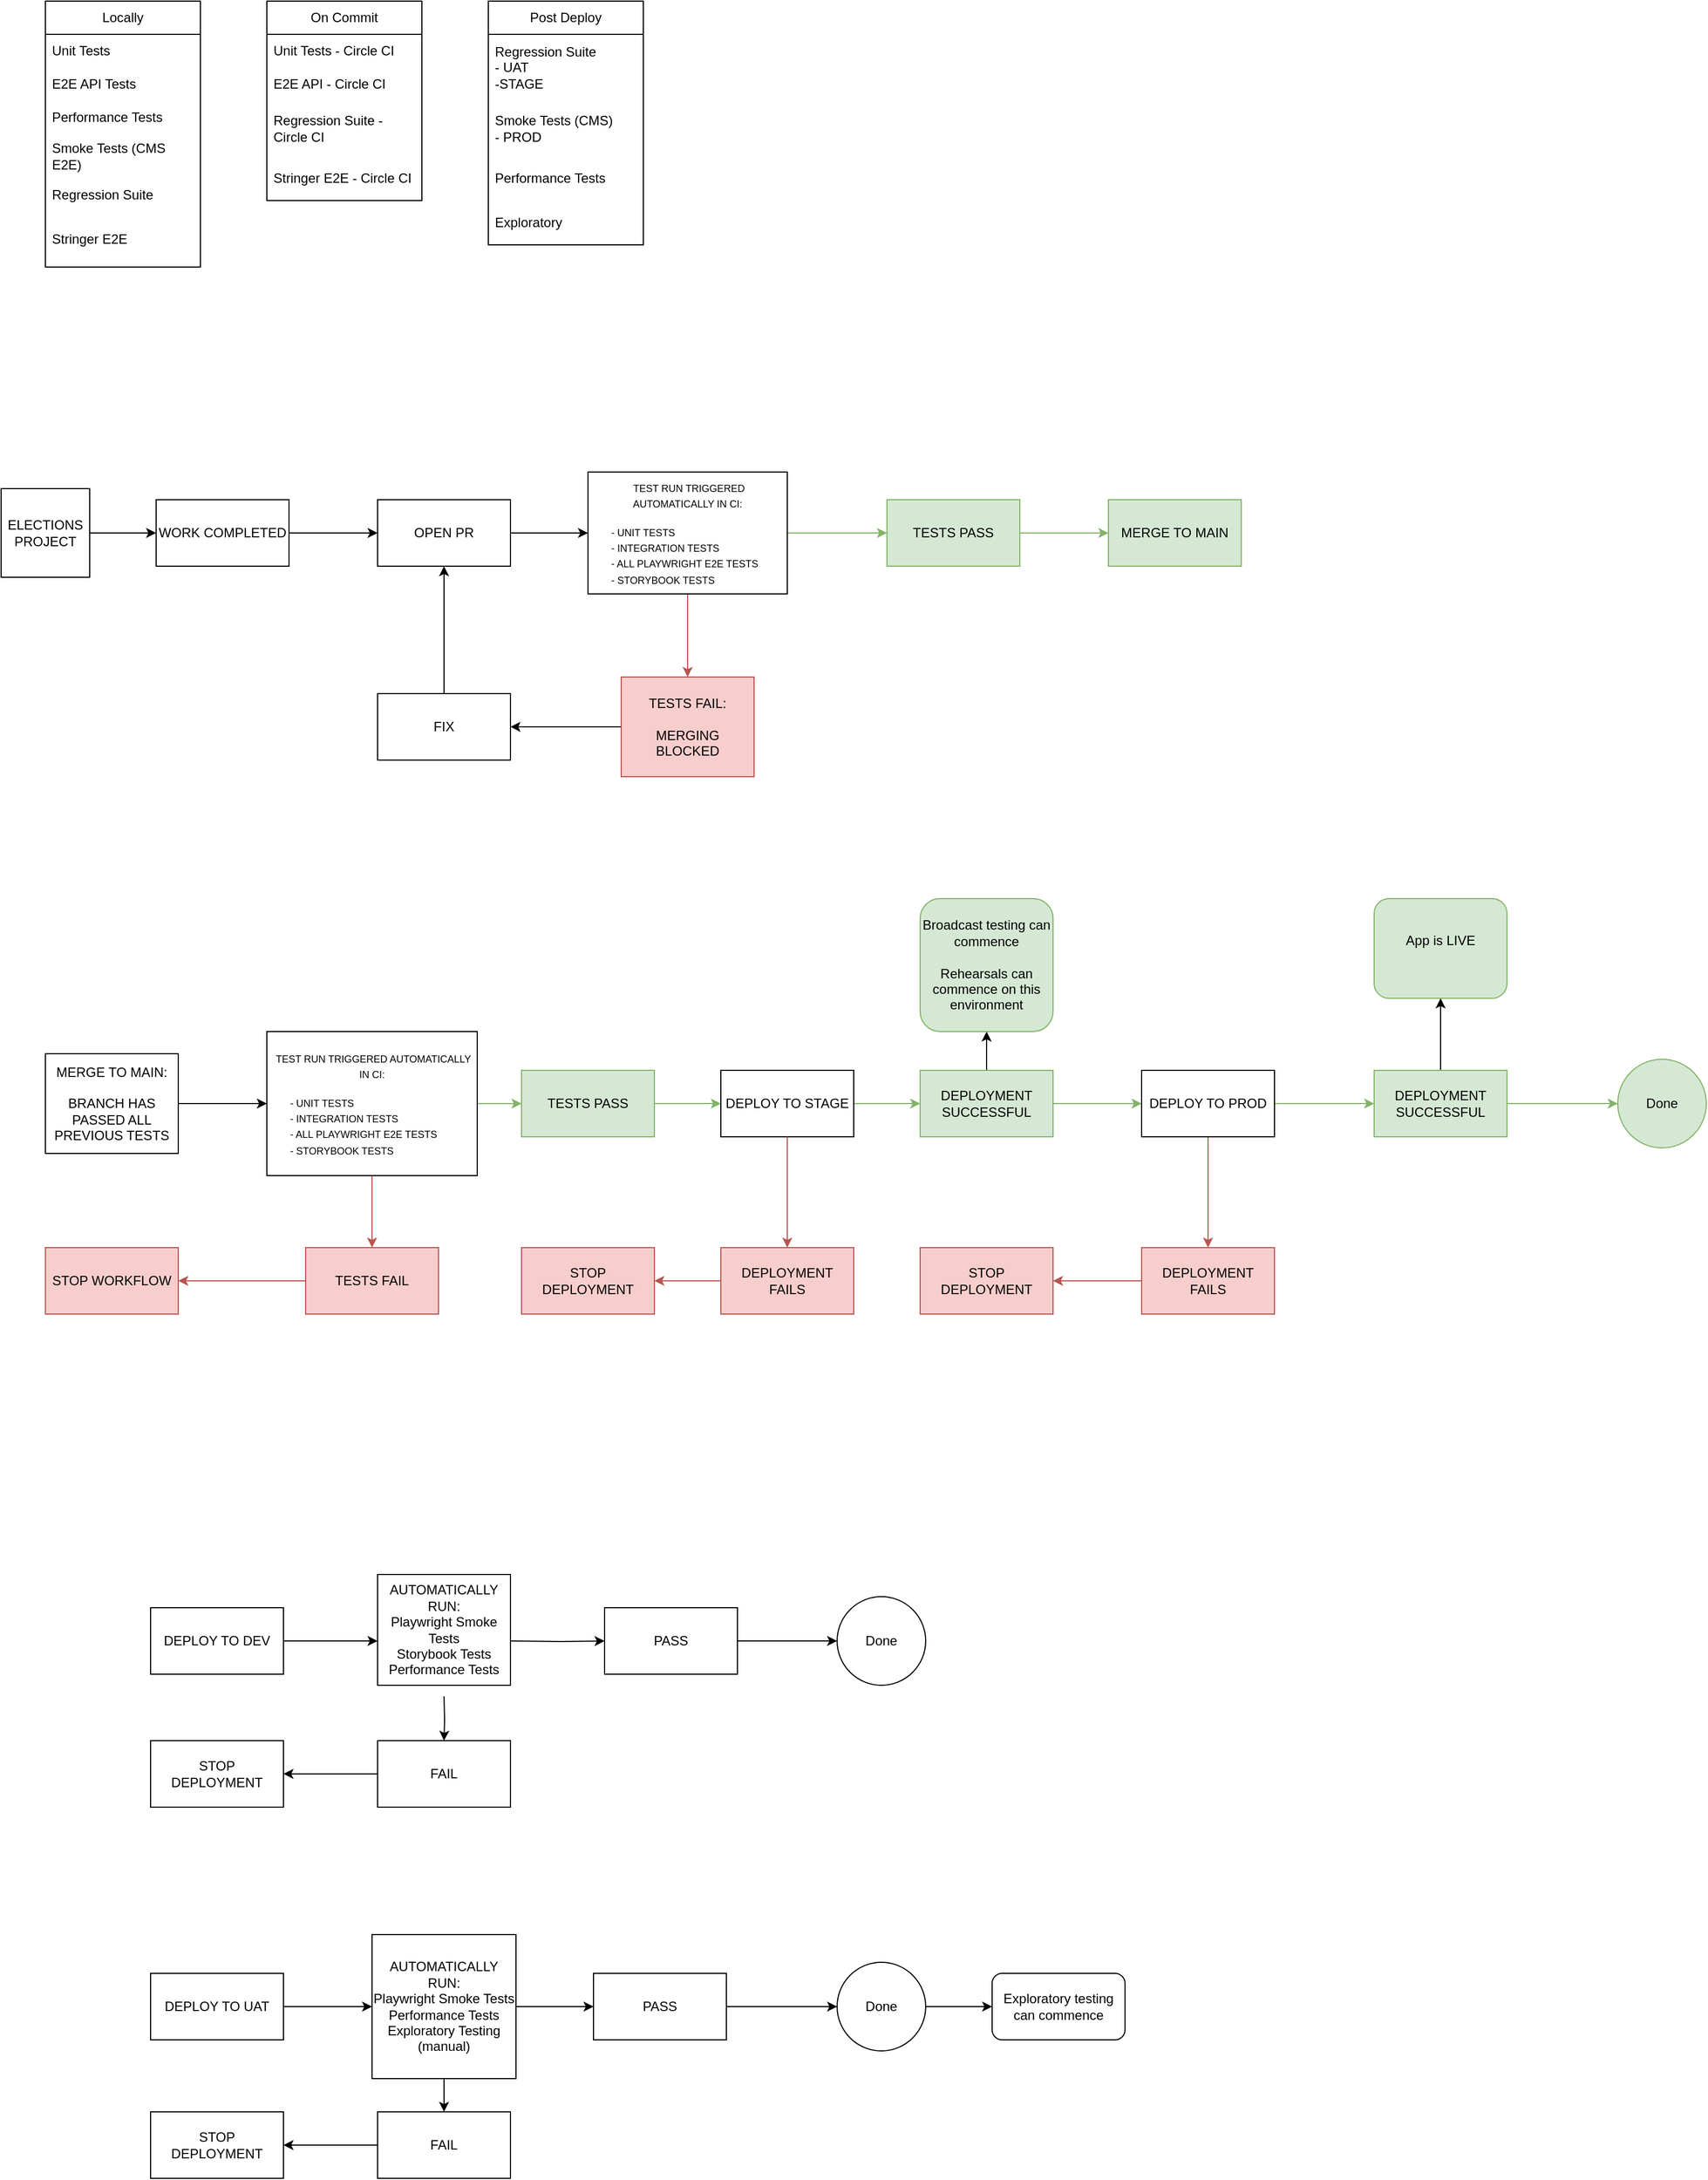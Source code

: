 <mxfile version="27.2.0">
  <diagram name="Page-1" id="F1OOcrW6D3RRBcVDZrj7">
    <mxGraphModel dx="1398" dy="1116" grid="1" gridSize="10" guides="1" tooltips="1" connect="1" arrows="1" fold="1" page="1" pageScale="1" pageWidth="2339" pageHeight="3300" math="0" shadow="0">
      <root>
        <mxCell id="0" />
        <mxCell id="1" parent="0" />
        <mxCell id="KTq_Er68q4V80zFjPGYi-2" value="Locally" style="swimlane;fontStyle=0;childLayout=stackLayout;horizontal=1;startSize=30;horizontalStack=0;resizeParent=1;resizeParentMax=0;resizeLast=0;collapsible=1;marginBottom=0;whiteSpace=wrap;html=1;" parent="1" vertex="1">
          <mxGeometry x="80" y="40" width="140" height="240" as="geometry">
            <mxRectangle x="80" y="40" width="80" height="30" as="alternateBounds" />
          </mxGeometry>
        </mxCell>
        <mxCell id="KTq_Er68q4V80zFjPGYi-3" value="Unit Tests" style="text;strokeColor=none;fillColor=none;align=left;verticalAlign=middle;spacingLeft=4;spacingRight=4;overflow=hidden;points=[[0,0.5],[1,0.5]];portConstraint=eastwest;rotatable=0;whiteSpace=wrap;html=1;" parent="KTq_Er68q4V80zFjPGYi-2" vertex="1">
          <mxGeometry y="30" width="140" height="30" as="geometry" />
        </mxCell>
        <mxCell id="KTq_Er68q4V80zFjPGYi-4" value="E2E API Tests" style="text;strokeColor=none;fillColor=none;align=left;verticalAlign=middle;spacingLeft=4;spacingRight=4;overflow=hidden;points=[[0,0.5],[1,0.5]];portConstraint=eastwest;rotatable=0;whiteSpace=wrap;html=1;" parent="KTq_Er68q4V80zFjPGYi-2" vertex="1">
          <mxGeometry y="60" width="140" height="30" as="geometry" />
        </mxCell>
        <mxCell id="KTq_Er68q4V80zFjPGYi-5" value="Performance Tests" style="text;strokeColor=none;fillColor=none;align=left;verticalAlign=middle;spacingLeft=4;spacingRight=4;overflow=hidden;points=[[0,0.5],[1,0.5]];portConstraint=eastwest;rotatable=0;whiteSpace=wrap;html=1;" parent="KTq_Er68q4V80zFjPGYi-2" vertex="1">
          <mxGeometry y="90" width="140" height="30" as="geometry" />
        </mxCell>
        <mxCell id="KTq_Er68q4V80zFjPGYi-15" value="Smoke Tests (CMS E2E)" style="text;strokeColor=none;fillColor=none;align=left;verticalAlign=middle;spacingLeft=4;spacingRight=4;overflow=hidden;points=[[0,0.5],[1,0.5]];portConstraint=eastwest;rotatable=0;whiteSpace=wrap;html=1;" parent="KTq_Er68q4V80zFjPGYi-2" vertex="1">
          <mxGeometry y="120" width="140" height="40" as="geometry" />
        </mxCell>
        <mxCell id="KTq_Er68q4V80zFjPGYi-16" value="Regression Suite" style="text;strokeColor=none;fillColor=none;align=left;verticalAlign=middle;spacingLeft=4;spacingRight=4;overflow=hidden;points=[[0,0.5],[1,0.5]];portConstraint=eastwest;rotatable=0;whiteSpace=wrap;html=1;" parent="KTq_Er68q4V80zFjPGYi-2" vertex="1">
          <mxGeometry y="160" width="140" height="30" as="geometry" />
        </mxCell>
        <mxCell id="KTq_Er68q4V80zFjPGYi-14" value="Stringer E2E" style="text;strokeColor=none;fillColor=none;align=left;verticalAlign=middle;spacingLeft=4;spacingRight=4;overflow=hidden;points=[[0,0.5],[1,0.5]];portConstraint=eastwest;rotatable=0;whiteSpace=wrap;html=1;" parent="KTq_Er68q4V80zFjPGYi-2" vertex="1">
          <mxGeometry y="190" width="140" height="50" as="geometry" />
        </mxCell>
        <mxCell id="KTq_Er68q4V80zFjPGYi-6" value="On Commit" style="swimlane;fontStyle=0;childLayout=stackLayout;horizontal=1;startSize=30;horizontalStack=0;resizeParent=1;resizeParentMax=0;resizeLast=0;collapsible=1;marginBottom=0;whiteSpace=wrap;html=1;" parent="1" vertex="1">
          <mxGeometry x="280" y="40" width="140" height="180" as="geometry">
            <mxRectangle x="280" y="40" width="100" height="30" as="alternateBounds" />
          </mxGeometry>
        </mxCell>
        <mxCell id="KTq_Er68q4V80zFjPGYi-7" value="Unit Tests - Circle CI" style="text;strokeColor=none;fillColor=none;align=left;verticalAlign=middle;spacingLeft=4;spacingRight=4;overflow=hidden;points=[[0,0.5],[1,0.5]];portConstraint=eastwest;rotatable=0;whiteSpace=wrap;html=1;" parent="KTq_Er68q4V80zFjPGYi-6" vertex="1">
          <mxGeometry y="30" width="140" height="30" as="geometry" />
        </mxCell>
        <mxCell id="KTq_Er68q4V80zFjPGYi-8" value="E2E API - Circle CI" style="text;strokeColor=none;fillColor=none;align=left;verticalAlign=middle;spacingLeft=4;spacingRight=4;overflow=hidden;points=[[0,0.5],[1,0.5]];portConstraint=eastwest;rotatable=0;whiteSpace=wrap;html=1;" parent="KTq_Er68q4V80zFjPGYi-6" vertex="1">
          <mxGeometry y="60" width="140" height="30" as="geometry" />
        </mxCell>
        <mxCell id="KTq_Er68q4V80zFjPGYi-9" value="Regression Suite - Circle CI" style="text;strokeColor=none;fillColor=none;align=left;verticalAlign=middle;spacingLeft=4;spacingRight=4;overflow=hidden;points=[[0,0.5],[1,0.5]];portConstraint=eastwest;rotatable=0;whiteSpace=wrap;html=1;" parent="KTq_Er68q4V80zFjPGYi-6" vertex="1">
          <mxGeometry y="90" width="140" height="50" as="geometry" />
        </mxCell>
        <mxCell id="KTq_Er68q4V80zFjPGYi-17" value="Stringer E2E - Circle CI" style="text;strokeColor=none;fillColor=none;align=left;verticalAlign=middle;spacingLeft=4;spacingRight=4;overflow=hidden;points=[[0,0.5],[1,0.5]];portConstraint=eastwest;rotatable=0;whiteSpace=wrap;html=1;" parent="KTq_Er68q4V80zFjPGYi-6" vertex="1">
          <mxGeometry y="140" width="140" height="40" as="geometry" />
        </mxCell>
        <mxCell id="KTq_Er68q4V80zFjPGYi-10" value="Post Deploy" style="swimlane;fontStyle=0;childLayout=stackLayout;horizontal=1;startSize=30;horizontalStack=0;resizeParent=1;resizeParentMax=0;resizeLast=0;collapsible=1;marginBottom=0;whiteSpace=wrap;html=1;" parent="1" vertex="1">
          <mxGeometry x="480" y="40" width="140" height="220" as="geometry">
            <mxRectangle x="480" y="40" width="110" height="30" as="alternateBounds" />
          </mxGeometry>
        </mxCell>
        <mxCell id="KTq_Er68q4V80zFjPGYi-11" value="Regression Suite&lt;br&gt;- UAT&lt;br&gt;-STAGE" style="text;strokeColor=none;fillColor=none;align=left;verticalAlign=middle;spacingLeft=4;spacingRight=4;overflow=hidden;points=[[0,0.5],[1,0.5]];portConstraint=eastwest;rotatable=0;whiteSpace=wrap;html=1;" parent="KTq_Er68q4V80zFjPGYi-10" vertex="1">
          <mxGeometry y="30" width="140" height="60" as="geometry" />
        </mxCell>
        <mxCell id="KTq_Er68q4V80zFjPGYi-12" value="Smoke Tests (CMS)&lt;br&gt;- PROD" style="text;strokeColor=none;fillColor=none;align=left;verticalAlign=middle;spacingLeft=4;spacingRight=4;overflow=hidden;points=[[0,0.5],[1,0.5]];portConstraint=eastwest;rotatable=0;whiteSpace=wrap;html=1;" parent="KTq_Er68q4V80zFjPGYi-10" vertex="1">
          <mxGeometry y="90" width="140" height="50" as="geometry" />
        </mxCell>
        <mxCell id="KTq_Er68q4V80zFjPGYi-13" value="Performance Tests" style="text;strokeColor=none;fillColor=none;align=left;verticalAlign=middle;spacingLeft=4;spacingRight=4;overflow=hidden;points=[[0,0.5],[1,0.5]];portConstraint=eastwest;rotatable=0;whiteSpace=wrap;html=1;" parent="KTq_Er68q4V80zFjPGYi-10" vertex="1">
          <mxGeometry y="140" width="140" height="40" as="geometry" />
        </mxCell>
        <mxCell id="KTq_Er68q4V80zFjPGYi-19" value="Exploratory" style="text;strokeColor=none;fillColor=none;align=left;verticalAlign=middle;spacingLeft=4;spacingRight=4;overflow=hidden;points=[[0,0.5],[1,0.5]];portConstraint=eastwest;rotatable=0;whiteSpace=wrap;html=1;" parent="KTq_Er68q4V80zFjPGYi-10" vertex="1">
          <mxGeometry y="180" width="140" height="40" as="geometry" />
        </mxCell>
        <mxCell id="KTq_Er68q4V80zFjPGYi-22" value="" style="edgeStyle=orthogonalEdgeStyle;rounded=0;orthogonalLoop=1;jettySize=auto;html=1;" parent="1" source="KTq_Er68q4V80zFjPGYi-20" target="KTq_Er68q4V80zFjPGYi-21" edge="1">
          <mxGeometry relative="1" as="geometry" />
        </mxCell>
        <mxCell id="KTq_Er68q4V80zFjPGYi-20" value="ELECTIONS PROJECT" style="whiteSpace=wrap;html=1;aspect=fixed;" parent="1" vertex="1">
          <mxGeometry x="40" y="480" width="80" height="80" as="geometry" />
        </mxCell>
        <mxCell id="KTq_Er68q4V80zFjPGYi-24" value="" style="edgeStyle=orthogonalEdgeStyle;rounded=0;orthogonalLoop=1;jettySize=auto;html=1;" parent="1" source="KTq_Er68q4V80zFjPGYi-21" target="KTq_Er68q4V80zFjPGYi-23" edge="1">
          <mxGeometry relative="1" as="geometry" />
        </mxCell>
        <mxCell id="KTq_Er68q4V80zFjPGYi-21" value="WORK COMPLETED" style="whiteSpace=wrap;html=1;" parent="1" vertex="1">
          <mxGeometry x="180" y="490" width="120" height="60" as="geometry" />
        </mxCell>
        <mxCell id="KTq_Er68q4V80zFjPGYi-26" value="" style="edgeStyle=orthogonalEdgeStyle;rounded=0;orthogonalLoop=1;jettySize=auto;html=1;" parent="1" source="KTq_Er68q4V80zFjPGYi-23" target="KTq_Er68q4V80zFjPGYi-25" edge="1">
          <mxGeometry relative="1" as="geometry" />
        </mxCell>
        <mxCell id="KTq_Er68q4V80zFjPGYi-23" value="OPEN PR" style="whiteSpace=wrap;html=1;" parent="1" vertex="1">
          <mxGeometry x="380" y="490" width="120" height="60" as="geometry" />
        </mxCell>
        <mxCell id="KTq_Er68q4V80zFjPGYi-28" value="" style="edgeStyle=orthogonalEdgeStyle;rounded=0;orthogonalLoop=1;jettySize=auto;html=1;fillColor=#f8cecc;strokeColor=#b85450;" parent="1" source="KTq_Er68q4V80zFjPGYi-25" target="KTq_Er68q4V80zFjPGYi-27" edge="1">
          <mxGeometry relative="1" as="geometry" />
        </mxCell>
        <mxCell id="KTq_Er68q4V80zFjPGYi-33" value="" style="edgeStyle=orthogonalEdgeStyle;rounded=0;orthogonalLoop=1;jettySize=auto;html=1;fillColor=#d5e8d4;strokeColor=#82b366;" parent="1" source="KTq_Er68q4V80zFjPGYi-25" target="KTq_Er68q4V80zFjPGYi-32" edge="1">
          <mxGeometry relative="1" as="geometry" />
        </mxCell>
        <mxCell id="KTq_Er68q4V80zFjPGYi-25" value="&lt;font style=&quot;font-size: 9px;&quot;&gt;&amp;nbsp;TEST RUN TRIGGERED AUTOMATICALLY IN CI:&lt;/font&gt;&lt;div&gt;&lt;font style=&quot;font-size: 9px;&quot;&gt;&lt;br&gt;&lt;div style=&quot;text-align: left;&quot;&gt;&lt;span style=&quot;background-color: transparent; color: light-dark(rgb(0, 0, 0), rgb(255, 255, 255));&quot;&gt;&lt;span style=&quot;white-space: pre;&quot;&gt;&#x9;&lt;/span&gt;- UNIT TESTS&lt;/span&gt;&lt;/div&gt;&lt;/font&gt;&lt;div style=&quot;text-align: left;&quot;&gt;&lt;font style=&quot;font-size: 9px;&quot;&gt;&lt;span style=&quot;white-space: pre;&quot;&gt;&#x9;&lt;/span&gt;- INTEGRATION TESTS&lt;/font&gt;&lt;/div&gt;&lt;div style=&quot;text-align: left;&quot;&gt;&lt;font style=&quot;font-size: 9px;&quot;&gt;&lt;span style=&quot;white-space: pre;&quot;&gt;&#x9;&lt;/span&gt;- ALL PLAYWRIGHT E2E TESTS&lt;/font&gt;&lt;/div&gt;&lt;div style=&quot;text-align: left;&quot;&gt;&lt;font style=&quot;font-size: 9px;&quot;&gt;&lt;span style=&quot;white-space: pre;&quot;&gt;&#x9;&lt;/span&gt;- STORYBOOK TESTS&lt;/font&gt;&lt;/div&gt;&lt;/div&gt;" style="whiteSpace=wrap;html=1;" parent="1" vertex="1">
          <mxGeometry x="570" y="465" width="180" height="110" as="geometry" />
        </mxCell>
        <mxCell id="KTq_Er68q4V80zFjPGYi-30" value="" style="edgeStyle=orthogonalEdgeStyle;rounded=0;orthogonalLoop=1;jettySize=auto;html=1;" parent="1" source="KTq_Er68q4V80zFjPGYi-27" target="KTq_Er68q4V80zFjPGYi-29" edge="1">
          <mxGeometry relative="1" as="geometry" />
        </mxCell>
        <mxCell id="KTq_Er68q4V80zFjPGYi-27" value="TESTS FAIL:&lt;div&gt;&lt;br&gt;&lt;div&gt;MERGING BLOCKED&lt;/div&gt;&lt;/div&gt;" style="whiteSpace=wrap;html=1;fillColor=#f8cecc;strokeColor=#b85450;" parent="1" vertex="1">
          <mxGeometry x="600" y="650" width="120" height="90" as="geometry" />
        </mxCell>
        <mxCell id="KTq_Er68q4V80zFjPGYi-31" value="" style="edgeStyle=orthogonalEdgeStyle;rounded=0;orthogonalLoop=1;jettySize=auto;html=1;" parent="1" source="KTq_Er68q4V80zFjPGYi-29" target="KTq_Er68q4V80zFjPGYi-23" edge="1">
          <mxGeometry relative="1" as="geometry" />
        </mxCell>
        <mxCell id="KTq_Er68q4V80zFjPGYi-29" value="FIX" style="whiteSpace=wrap;html=1;" parent="1" vertex="1">
          <mxGeometry x="380" y="665" width="120" height="60" as="geometry" />
        </mxCell>
        <mxCell id="KTq_Er68q4V80zFjPGYi-35" value="" style="edgeStyle=orthogonalEdgeStyle;rounded=0;orthogonalLoop=1;jettySize=auto;html=1;fillColor=#d5e8d4;strokeColor=#82b366;" parent="1" source="KTq_Er68q4V80zFjPGYi-32" target="KTq_Er68q4V80zFjPGYi-34" edge="1">
          <mxGeometry relative="1" as="geometry" />
        </mxCell>
        <mxCell id="KTq_Er68q4V80zFjPGYi-32" value="TESTS PASS" style="whiteSpace=wrap;html=1;fillColor=#d5e8d4;strokeColor=#82b366;" parent="1" vertex="1">
          <mxGeometry x="840" y="490" width="120" height="60" as="geometry" />
        </mxCell>
        <mxCell id="KTq_Er68q4V80zFjPGYi-34" value="MERGE TO MAIN" style="whiteSpace=wrap;html=1;fillColor=#d5e8d4;strokeColor=#82b366;" parent="1" vertex="1">
          <mxGeometry x="1040" y="490" width="120" height="60" as="geometry" />
        </mxCell>
        <mxCell id="QdnYY8yoWKjvE_q9ZzVg-10" value="" style="edgeStyle=orthogonalEdgeStyle;rounded=0;orthogonalLoop=1;jettySize=auto;html=1;" parent="1" source="QdnYY8yoWKjvE_q9ZzVg-11" target="QdnYY8yoWKjvE_q9ZzVg-25" edge="1">
          <mxGeometry relative="1" as="geometry" />
        </mxCell>
        <mxCell id="QdnYY8yoWKjvE_q9ZzVg-11" value="DEPLOY TO UAT" style="whiteSpace=wrap;html=1;" parent="1" vertex="1">
          <mxGeometry x="175" y="1820" width="120" height="60" as="geometry" />
        </mxCell>
        <mxCell id="QdnYY8yoWKjvE_q9ZzVg-12" value="" style="edgeStyle=orthogonalEdgeStyle;rounded=0;orthogonalLoop=1;jettySize=auto;html=1;" parent="1" source="QdnYY8yoWKjvE_q9ZzVg-13" edge="1">
          <mxGeometry relative="1" as="geometry">
            <mxPoint x="380" y="1520" as="targetPoint" />
          </mxGeometry>
        </mxCell>
        <mxCell id="QdnYY8yoWKjvE_q9ZzVg-13" value="DEPLOY TO DEV" style="whiteSpace=wrap;html=1;" parent="1" vertex="1">
          <mxGeometry x="175" y="1490" width="120" height="60" as="geometry" />
        </mxCell>
        <mxCell id="QdnYY8yoWKjvE_q9ZzVg-21" value="" style="edgeStyle=orthogonalEdgeStyle;rounded=0;orthogonalLoop=1;jettySize=auto;html=1;" parent="1" target="QdnYY8yoWKjvE_q9ZzVg-48" edge="1">
          <mxGeometry relative="1" as="geometry">
            <mxPoint x="500" y="1520" as="sourcePoint" />
          </mxGeometry>
        </mxCell>
        <mxCell id="QdnYY8yoWKjvE_q9ZzVg-22" value="AUTOMATICALLY RUN:&lt;div&gt;Playwright Smoke Tests&lt;/div&gt;&lt;div&gt;Storybook Tests&lt;br style=&quot;border-color: var(--border-color);&quot;&gt;Performance Tests&lt;/div&gt;" style="whiteSpace=wrap;html=1;" parent="1" vertex="1">
          <mxGeometry x="380" y="1460" width="120" height="100" as="geometry" />
        </mxCell>
        <mxCell id="QdnYY8yoWKjvE_q9ZzVg-23" value="" style="edgeStyle=orthogonalEdgeStyle;rounded=0;orthogonalLoop=1;jettySize=auto;html=1;" parent="1" source="QdnYY8yoWKjvE_q9ZzVg-25" target="QdnYY8yoWKjvE_q9ZzVg-33" edge="1">
          <mxGeometry relative="1" as="geometry" />
        </mxCell>
        <mxCell id="QdnYY8yoWKjvE_q9ZzVg-24" value="" style="edgeStyle=orthogonalEdgeStyle;rounded=0;orthogonalLoop=1;jettySize=auto;html=1;" parent="1" source="QdnYY8yoWKjvE_q9ZzVg-25" target="QdnYY8yoWKjvE_q9ZzVg-46" edge="1">
          <mxGeometry relative="1" as="geometry" />
        </mxCell>
        <mxCell id="QdnYY8yoWKjvE_q9ZzVg-25" value="AUTOMATICALLY RUN:&lt;br&gt;Playwright Smoke Tests&lt;br&gt;Performance Tests&lt;br&gt;Exploratory Testing (manual)" style="whiteSpace=wrap;html=1;" parent="1" vertex="1">
          <mxGeometry x="375" y="1785" width="130" height="130" as="geometry" />
        </mxCell>
        <mxCell id="QdnYY8yoWKjvE_q9ZzVg-32" value="" style="edgeStyle=orthogonalEdgeStyle;rounded=0;orthogonalLoop=1;jettySize=auto;html=1;" parent="1" source="QdnYY8yoWKjvE_q9ZzVg-33" target="QdnYY8yoWKjvE_q9ZzVg-34" edge="1">
          <mxGeometry relative="1" as="geometry" />
        </mxCell>
        <mxCell id="QdnYY8yoWKjvE_q9ZzVg-33" value="FAIL" style="whiteSpace=wrap;html=1;" parent="1" vertex="1">
          <mxGeometry x="380" y="1945" width="120" height="60" as="geometry" />
        </mxCell>
        <mxCell id="QdnYY8yoWKjvE_q9ZzVg-34" value="STOP DEPLOYMENT" style="whiteSpace=wrap;html=1;" parent="1" vertex="1">
          <mxGeometry x="175" y="1945" width="120" height="60" as="geometry" />
        </mxCell>
        <mxCell id="QdnYY8yoWKjvE_q9ZzVg-45" value="" style="edgeStyle=orthogonalEdgeStyle;rounded=0;orthogonalLoop=1;jettySize=auto;html=1;" parent="1" source="QdnYY8yoWKjvE_q9ZzVg-46" target="QdnYY8yoWKjvE_q9ZzVg-51" edge="1">
          <mxGeometry relative="1" as="geometry" />
        </mxCell>
        <mxCell id="QdnYY8yoWKjvE_q9ZzVg-46" value="PASS" style="whiteSpace=wrap;html=1;" parent="1" vertex="1">
          <mxGeometry x="575" y="1820" width="120" height="60" as="geometry" />
        </mxCell>
        <mxCell id="QdnYY8yoWKjvE_q9ZzVg-47" value="" style="edgeStyle=orthogonalEdgeStyle;rounded=0;orthogonalLoop=1;jettySize=auto;html=1;" parent="1" source="QdnYY8yoWKjvE_q9ZzVg-48" edge="1">
          <mxGeometry relative="1" as="geometry">
            <mxPoint x="795" y="1520" as="targetPoint" />
          </mxGeometry>
        </mxCell>
        <mxCell id="QdnYY8yoWKjvE_q9ZzVg-48" value="PASS" style="whiteSpace=wrap;html=1;" parent="1" vertex="1">
          <mxGeometry x="585" y="1490" width="120" height="60" as="geometry" />
        </mxCell>
        <mxCell id="QdnYY8yoWKjvE_q9ZzVg-49" value="Done" style="ellipse;whiteSpace=wrap;html=1;" parent="1" vertex="1">
          <mxGeometry x="795" y="1480" width="80" height="80" as="geometry" />
        </mxCell>
        <mxCell id="QdnYY8yoWKjvE_q9ZzVg-50" value="" style="edgeStyle=orthogonalEdgeStyle;rounded=0;orthogonalLoop=1;jettySize=auto;html=1;" parent="1" source="QdnYY8yoWKjvE_q9ZzVg-51" target="QdnYY8yoWKjvE_q9ZzVg-56" edge="1">
          <mxGeometry relative="1" as="geometry" />
        </mxCell>
        <mxCell id="QdnYY8yoWKjvE_q9ZzVg-51" value="Done" style="ellipse;whiteSpace=wrap;html=1;" parent="1" vertex="1">
          <mxGeometry x="795" y="1810" width="80" height="80" as="geometry" />
        </mxCell>
        <mxCell id="QdnYY8yoWKjvE_q9ZzVg-56" value="Exploratory testing can commence" style="rounded=1;whiteSpace=wrap;html=1;" parent="1" vertex="1">
          <mxGeometry x="935" y="1820" width="120" height="60" as="geometry" />
        </mxCell>
        <mxCell id="QdnYY8yoWKjvE_q9ZzVg-58" value="" style="edgeStyle=orthogonalEdgeStyle;rounded=0;orthogonalLoop=1;jettySize=auto;html=1;" parent="1" target="QdnYY8yoWKjvE_q9ZzVg-60" edge="1">
          <mxGeometry relative="1" as="geometry">
            <mxPoint x="440" y="1570" as="sourcePoint" />
          </mxGeometry>
        </mxCell>
        <mxCell id="QdnYY8yoWKjvE_q9ZzVg-59" value="" style="edgeStyle=orthogonalEdgeStyle;rounded=0;orthogonalLoop=1;jettySize=auto;html=1;" parent="1" source="QdnYY8yoWKjvE_q9ZzVg-60" target="QdnYY8yoWKjvE_q9ZzVg-61" edge="1">
          <mxGeometry relative="1" as="geometry" />
        </mxCell>
        <mxCell id="QdnYY8yoWKjvE_q9ZzVg-60" value="FAIL" style="whiteSpace=wrap;html=1;" parent="1" vertex="1">
          <mxGeometry x="380" y="1610" width="120" height="60" as="geometry" />
        </mxCell>
        <mxCell id="QdnYY8yoWKjvE_q9ZzVg-61" value="STOP DEPLOYMENT" style="whiteSpace=wrap;html=1;" parent="1" vertex="1">
          <mxGeometry x="175" y="1610" width="120" height="60" as="geometry" />
        </mxCell>
        <mxCell id="QdnYY8yoWKjvE_q9ZzVg-79" style="edgeStyle=orthogonalEdgeStyle;rounded=0;orthogonalLoop=1;jettySize=auto;html=1;exitX=1;exitY=0.5;exitDx=0;exitDy=0;entryX=0;entryY=0.5;entryDx=0;entryDy=0;" parent="1" source="QdnYY8yoWKjvE_q9ZzVg-63" target="QdnYY8yoWKjvE_q9ZzVg-64" edge="1">
          <mxGeometry relative="1" as="geometry" />
        </mxCell>
        <mxCell id="QdnYY8yoWKjvE_q9ZzVg-63" value="MERGE TO MAIN:&lt;div&gt;&lt;br&gt;&lt;/div&gt;&lt;div&gt;BRANCH HAS PASSED ALL PREVIOUS TESTS&lt;/div&gt;" style="whiteSpace=wrap;html=1;" parent="1" vertex="1">
          <mxGeometry x="80" y="990" width="120" height="90" as="geometry" />
        </mxCell>
        <mxCell id="QdnYY8yoWKjvE_q9ZzVg-80" style="edgeStyle=orthogonalEdgeStyle;rounded=0;orthogonalLoop=1;jettySize=auto;html=1;exitX=1;exitY=0.5;exitDx=0;exitDy=0;fillColor=#d5e8d4;strokeColor=#82b366;" parent="1" source="QdnYY8yoWKjvE_q9ZzVg-64" target="QdnYY8yoWKjvE_q9ZzVg-65" edge="1">
          <mxGeometry relative="1" as="geometry" />
        </mxCell>
        <mxCell id="QdnYY8yoWKjvE_q9ZzVg-87" style="edgeStyle=orthogonalEdgeStyle;rounded=0;orthogonalLoop=1;jettySize=auto;html=1;exitX=0.5;exitY=1;exitDx=0;exitDy=0;entryX=0.5;entryY=0;entryDx=0;entryDy=0;fillColor=#f8cecc;strokeColor=#b85450;" parent="1" source="QdnYY8yoWKjvE_q9ZzVg-64" target="QdnYY8yoWKjvE_q9ZzVg-67" edge="1">
          <mxGeometry relative="1" as="geometry" />
        </mxCell>
        <mxCell id="QdnYY8yoWKjvE_q9ZzVg-64" value="&lt;font style=&quot;font-size: 9px;&quot;&gt;&amp;nbsp;TEST RUN TRIGGERED AUTOMATICALLY IN CI:&lt;/font&gt;&lt;div&gt;&lt;font style=&quot;font-size: 9px;&quot;&gt;&lt;br&gt;&lt;div style=&quot;text-align: left;&quot;&gt;&lt;span style=&quot;background-color: transparent; color: light-dark(rgb(0, 0, 0), rgb(255, 255, 255));&quot;&gt;&lt;span style=&quot;white-space: pre;&quot;&gt;&#x9;&lt;/span&gt;- UNIT TESTS&lt;/span&gt;&lt;/div&gt;&lt;/font&gt;&lt;div style=&quot;text-align: left;&quot;&gt;&lt;font style=&quot;font-size: 9px;&quot;&gt;&lt;span style=&quot;white-space: pre;&quot;&gt;&#x9;&lt;/span&gt;- INTEGRATION TESTS&lt;/font&gt;&lt;/div&gt;&lt;div style=&quot;text-align: left;&quot;&gt;&lt;font style=&quot;font-size: 9px;&quot;&gt;&lt;span style=&quot;white-space: pre;&quot;&gt;&#x9;&lt;/span&gt;- ALL PLAYWRIGHT E2E TESTS&lt;/font&gt;&lt;/div&gt;&lt;div style=&quot;text-align: left;&quot;&gt;&lt;font style=&quot;font-size: 9px;&quot;&gt;&lt;span style=&quot;white-space: pre;&quot;&gt;&#x9;&lt;/span&gt;- STORYBOOK TESTS&lt;/font&gt;&lt;/div&gt;&lt;/div&gt;" style="whiteSpace=wrap;html=1;" parent="1" vertex="1">
          <mxGeometry x="280" y="970" width="190" height="130" as="geometry" />
        </mxCell>
        <mxCell id="QdnYY8yoWKjvE_q9ZzVg-81" style="edgeStyle=orthogonalEdgeStyle;rounded=0;orthogonalLoop=1;jettySize=auto;html=1;exitX=1;exitY=0.5;exitDx=0;exitDy=0;entryX=0;entryY=0.5;entryDx=0;entryDy=0;fillColor=#d5e8d4;strokeColor=#82b366;" parent="1" source="QdnYY8yoWKjvE_q9ZzVg-65" target="QdnYY8yoWKjvE_q9ZzVg-69" edge="1">
          <mxGeometry relative="1" as="geometry" />
        </mxCell>
        <mxCell id="QdnYY8yoWKjvE_q9ZzVg-65" value="TESTS PASS" style="whiteSpace=wrap;html=1;fillColor=#d5e8d4;strokeColor=#82b366;" parent="1" vertex="1">
          <mxGeometry x="510" y="1005" width="120" height="60" as="geometry" />
        </mxCell>
        <mxCell id="QdnYY8yoWKjvE_q9ZzVg-66" value="Done" style="ellipse;whiteSpace=wrap;html=1;fillColor=#d5e8d4;strokeColor=#82b366;" parent="1" vertex="1">
          <mxGeometry x="1500" y="995" width="80" height="80" as="geometry" />
        </mxCell>
        <mxCell id="QdnYY8yoWKjvE_q9ZzVg-88" style="edgeStyle=orthogonalEdgeStyle;rounded=0;orthogonalLoop=1;jettySize=auto;html=1;exitX=0;exitY=0.5;exitDx=0;exitDy=0;entryX=1;entryY=0.5;entryDx=0;entryDy=0;fillColor=#f8cecc;strokeColor=#b85450;" parent="1" source="QdnYY8yoWKjvE_q9ZzVg-67" target="QdnYY8yoWKjvE_q9ZzVg-68" edge="1">
          <mxGeometry relative="1" as="geometry" />
        </mxCell>
        <mxCell id="QdnYY8yoWKjvE_q9ZzVg-67" value="TESTS FAIL" style="whiteSpace=wrap;html=1;fillColor=#f8cecc;strokeColor=#b85450;" parent="1" vertex="1">
          <mxGeometry x="315" y="1165" width="120" height="60" as="geometry" />
        </mxCell>
        <mxCell id="QdnYY8yoWKjvE_q9ZzVg-68" value="STOP WORKFLOW" style="whiteSpace=wrap;html=1;fillColor=#f8cecc;strokeColor=#b85450;" parent="1" vertex="1">
          <mxGeometry x="80" y="1165" width="120" height="60" as="geometry" />
        </mxCell>
        <mxCell id="QdnYY8yoWKjvE_q9ZzVg-83" style="edgeStyle=orthogonalEdgeStyle;rounded=0;orthogonalLoop=1;jettySize=auto;html=1;exitX=1;exitY=0.5;exitDx=0;exitDy=0;entryX=0;entryY=0.5;entryDx=0;entryDy=0;fillColor=#d5e8d4;strokeColor=#82b366;" parent="1" source="QdnYY8yoWKjvE_q9ZzVg-69" target="QdnYY8yoWKjvE_q9ZzVg-72" edge="1">
          <mxGeometry relative="1" as="geometry" />
        </mxCell>
        <mxCell id="QdnYY8yoWKjvE_q9ZzVg-69" value="DEPLOY TO STAGE" style="whiteSpace=wrap;html=1;" parent="1" vertex="1">
          <mxGeometry x="690" y="1005" width="120" height="60" as="geometry" />
        </mxCell>
        <mxCell id="QdnYY8yoWKjvE_q9ZzVg-90" style="edgeStyle=orthogonalEdgeStyle;rounded=0;orthogonalLoop=1;jettySize=auto;html=1;exitX=0;exitY=0.5;exitDx=0;exitDy=0;entryX=1;entryY=0.5;entryDx=0;entryDy=0;fillColor=#f8cecc;strokeColor=#b85450;" parent="1" source="QdnYY8yoWKjvE_q9ZzVg-70" target="QdnYY8yoWKjvE_q9ZzVg-71" edge="1">
          <mxGeometry relative="1" as="geometry" />
        </mxCell>
        <mxCell id="QdnYY8yoWKjvE_q9ZzVg-70" value="DEPLOYMENT FAILS" style="whiteSpace=wrap;html=1;fillColor=#f8cecc;strokeColor=#b85450;" parent="1" vertex="1">
          <mxGeometry x="690" y="1165" width="120" height="60" as="geometry" />
        </mxCell>
        <mxCell id="QdnYY8yoWKjvE_q9ZzVg-71" value="STOP DEPLOYMENT" style="whiteSpace=wrap;html=1;fillColor=#f8cecc;strokeColor=#b85450;" parent="1" vertex="1">
          <mxGeometry x="510" y="1165" width="120" height="60" as="geometry" />
        </mxCell>
        <mxCell id="QdnYY8yoWKjvE_q9ZzVg-84" style="edgeStyle=orthogonalEdgeStyle;rounded=0;orthogonalLoop=1;jettySize=auto;html=1;exitX=1;exitY=0.5;exitDx=0;exitDy=0;entryX=0;entryY=0.5;entryDx=0;entryDy=0;fillColor=#d5e8d4;strokeColor=#82b366;" parent="1" source="QdnYY8yoWKjvE_q9ZzVg-72" target="QdnYY8yoWKjvE_q9ZzVg-73" edge="1">
          <mxGeometry relative="1" as="geometry" />
        </mxCell>
        <mxCell id="QdnYY8yoWKjvE_q9ZzVg-91" value="" style="edgeStyle=orthogonalEdgeStyle;rounded=0;orthogonalLoop=1;jettySize=auto;html=1;" parent="1" source="QdnYY8yoWKjvE_q9ZzVg-72" edge="1">
          <mxGeometry relative="1" as="geometry">
            <mxPoint x="930" y="970" as="targetPoint" />
          </mxGeometry>
        </mxCell>
        <mxCell id="QdnYY8yoWKjvE_q9ZzVg-72" value="DEPLOYMENT SUCCESSFUL" style="whiteSpace=wrap;html=1;fillColor=#d5e8d4;strokeColor=#82b366;" parent="1" vertex="1">
          <mxGeometry x="870" y="1005" width="120" height="60" as="geometry" />
        </mxCell>
        <mxCell id="QdnYY8yoWKjvE_q9ZzVg-94" value="" style="edgeStyle=orthogonalEdgeStyle;rounded=0;orthogonalLoop=1;jettySize=auto;html=1;fillColor=#d5e8d4;strokeColor=#82b366;" parent="1" source="QdnYY8yoWKjvE_q9ZzVg-73" target="QdnYY8yoWKjvE_q9ZzVg-92" edge="1">
          <mxGeometry relative="1" as="geometry" />
        </mxCell>
        <mxCell id="QdnYY8yoWKjvE_q9ZzVg-95" value="" style="edgeStyle=orthogonalEdgeStyle;rounded=0;orthogonalLoop=1;jettySize=auto;html=1;fillColor=#f8cecc;strokeColor=#b85450;" parent="1" source="QdnYY8yoWKjvE_q9ZzVg-73" target="QdnYY8yoWKjvE_q9ZzVg-75" edge="1">
          <mxGeometry relative="1" as="geometry" />
        </mxCell>
        <mxCell id="QdnYY8yoWKjvE_q9ZzVg-73" value="DEPLOY TO PROD" style="whiteSpace=wrap;html=1;" parent="1" vertex="1">
          <mxGeometry x="1070" y="1005" width="120" height="60" as="geometry" />
        </mxCell>
        <mxCell id="QdnYY8yoWKjvE_q9ZzVg-96" value="" style="edgeStyle=orthogonalEdgeStyle;rounded=0;orthogonalLoop=1;jettySize=auto;html=1;fillColor=#f8cecc;strokeColor=#b85450;" parent="1" source="QdnYY8yoWKjvE_q9ZzVg-75" target="QdnYY8yoWKjvE_q9ZzVg-76" edge="1">
          <mxGeometry relative="1" as="geometry">
            <Array as="points">
              <mxPoint x="1020" y="1195" />
              <mxPoint x="1020" y="1195" />
            </Array>
          </mxGeometry>
        </mxCell>
        <mxCell id="QdnYY8yoWKjvE_q9ZzVg-75" value="DEPLOYMENT FAILS" style="whiteSpace=wrap;html=1;fillColor=#f8cecc;strokeColor=#b85450;" parent="1" vertex="1">
          <mxGeometry x="1070" y="1165" width="120" height="60" as="geometry" />
        </mxCell>
        <mxCell id="QdnYY8yoWKjvE_q9ZzVg-76" value="STOP DEPLOYMENT" style="whiteSpace=wrap;html=1;fillColor=#f8cecc;strokeColor=#b85450;" parent="1" vertex="1">
          <mxGeometry x="870" y="1165" width="120" height="60" as="geometry" />
        </mxCell>
        <mxCell id="QdnYY8yoWKjvE_q9ZzVg-77" value="Broadcast testing can commence&lt;div&gt;&lt;br&gt;&lt;/div&gt;&lt;div&gt;Rehearsals can commence on this environment&lt;/div&gt;" style="rounded=1;whiteSpace=wrap;html=1;fillColor=#d5e8d4;strokeColor=#82b366;" parent="1" vertex="1">
          <mxGeometry x="870" y="850" width="120" height="120" as="geometry" />
        </mxCell>
        <mxCell id="QdnYY8yoWKjvE_q9ZzVg-78" value="&lt;div&gt;App is LIVE&lt;/div&gt;&lt;div&gt;&lt;br&gt;&lt;/div&gt;" style="rounded=1;whiteSpace=wrap;html=1;align=center;fillColor=#d5e8d4;strokeColor=#82b366;" parent="1" vertex="1">
          <mxGeometry x="1280" y="850" width="120" height="90" as="geometry" />
        </mxCell>
        <mxCell id="QdnYY8yoWKjvE_q9ZzVg-89" style="edgeStyle=orthogonalEdgeStyle;rounded=0;orthogonalLoop=1;jettySize=auto;html=1;exitX=0.5;exitY=1;exitDx=0;exitDy=0;entryX=0.5;entryY=0;entryDx=0;entryDy=0;fillColor=#f8cecc;strokeColor=#b85450;" parent="1" source="QdnYY8yoWKjvE_q9ZzVg-69" target="QdnYY8yoWKjvE_q9ZzVg-70" edge="1">
          <mxGeometry relative="1" as="geometry" />
        </mxCell>
        <mxCell id="QdnYY8yoWKjvE_q9ZzVg-93" value="" style="edgeStyle=orthogonalEdgeStyle;rounded=0;orthogonalLoop=1;jettySize=auto;html=1;" parent="1" source="QdnYY8yoWKjvE_q9ZzVg-92" edge="1">
          <mxGeometry relative="1" as="geometry">
            <mxPoint x="1340" y="940" as="targetPoint" />
          </mxGeometry>
        </mxCell>
        <mxCell id="QdnYY8yoWKjvE_q9ZzVg-97" value="" style="edgeStyle=orthogonalEdgeStyle;rounded=0;orthogonalLoop=1;jettySize=auto;html=1;fillColor=#d5e8d4;strokeColor=#82b366;" parent="1" source="QdnYY8yoWKjvE_q9ZzVg-92" target="QdnYY8yoWKjvE_q9ZzVg-66" edge="1">
          <mxGeometry relative="1" as="geometry" />
        </mxCell>
        <mxCell id="QdnYY8yoWKjvE_q9ZzVg-92" value="DEPLOYMENT SUCCESSFUL" style="whiteSpace=wrap;html=1;fillColor=#d5e8d4;strokeColor=#82b366;" parent="1" vertex="1">
          <mxGeometry x="1280" y="1005" width="120" height="60" as="geometry" />
        </mxCell>
      </root>
    </mxGraphModel>
  </diagram>
</mxfile>
